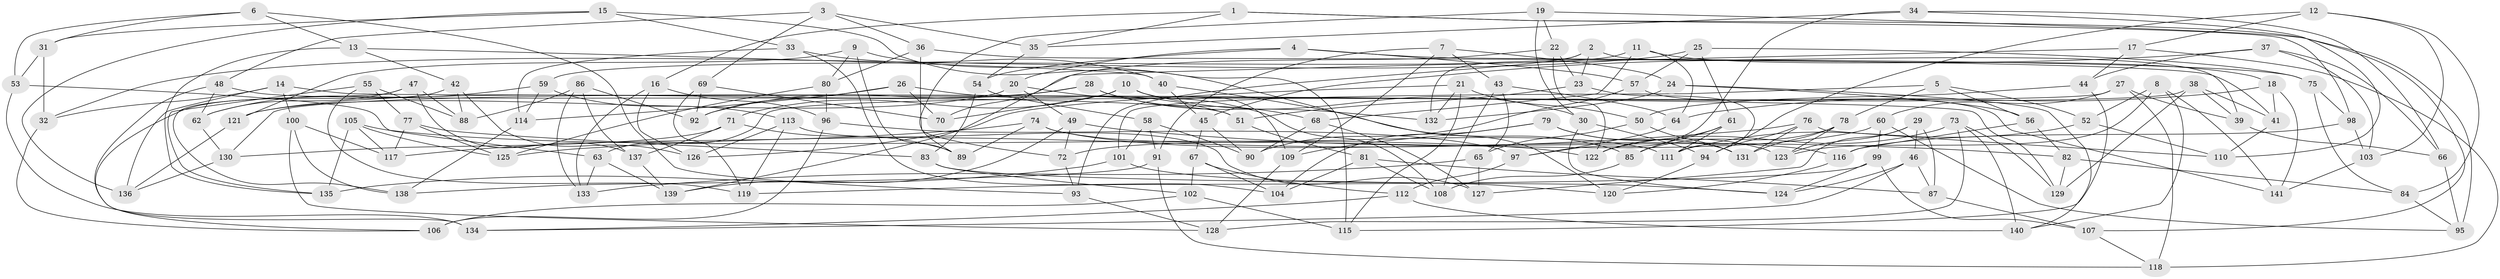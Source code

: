 // Generated by graph-tools (version 1.1) at 2025/57/03/09/25 04:57:55]
// undirected, 141 vertices, 282 edges
graph export_dot {
graph [start="1"]
  node [color=gray90,style=filled];
  1;
  2;
  3;
  4;
  5;
  6;
  7;
  8;
  9;
  10;
  11;
  12;
  13;
  14;
  15;
  16;
  17;
  18;
  19;
  20;
  21;
  22;
  23;
  24;
  25;
  26;
  27;
  28;
  29;
  30;
  31;
  32;
  33;
  34;
  35;
  36;
  37;
  38;
  39;
  40;
  41;
  42;
  43;
  44;
  45;
  46;
  47;
  48;
  49;
  50;
  51;
  52;
  53;
  54;
  55;
  56;
  57;
  58;
  59;
  60;
  61;
  62;
  63;
  64;
  65;
  66;
  67;
  68;
  69;
  70;
  71;
  72;
  73;
  74;
  75;
  76;
  77;
  78;
  79;
  80;
  81;
  82;
  83;
  84;
  85;
  86;
  87;
  88;
  89;
  90;
  91;
  92;
  93;
  94;
  95;
  96;
  97;
  98;
  99;
  100;
  101;
  102;
  103;
  104;
  105;
  106;
  107;
  108;
  109;
  110;
  111;
  112;
  113;
  114;
  115;
  116;
  117;
  118;
  119;
  120;
  121;
  122;
  123;
  124;
  125;
  126;
  127;
  128;
  129;
  130;
  131;
  132;
  133;
  134;
  135;
  136;
  137;
  138;
  139;
  140;
  141;
  1 -- 95;
  1 -- 35;
  1 -- 16;
  1 -- 98;
  2 -- 132;
  2 -- 93;
  2 -- 23;
  2 -- 39;
  3 -- 69;
  3 -- 36;
  3 -- 48;
  3 -- 35;
  4 -- 75;
  4 -- 54;
  4 -- 57;
  4 -- 20;
  5 -- 56;
  5 -- 52;
  5 -- 78;
  5 -- 101;
  6 -- 13;
  6 -- 31;
  6 -- 53;
  6 -- 93;
  7 -- 91;
  7 -- 24;
  7 -- 43;
  7 -- 109;
  8 -- 141;
  8 -- 140;
  8 -- 52;
  8 -- 123;
  9 -- 80;
  9 -- 120;
  9 -- 121;
  9 -- 89;
  10 -- 30;
  10 -- 70;
  10 -- 109;
  10 -- 71;
  11 -- 18;
  11 -- 64;
  11 -- 68;
  11 -- 59;
  12 -- 17;
  12 -- 94;
  12 -- 103;
  12 -- 84;
  13 -- 42;
  13 -- 40;
  13 -- 135;
  14 -- 129;
  14 -- 100;
  14 -- 32;
  14 -- 136;
  15 -- 136;
  15 -- 33;
  15 -- 31;
  15 -- 115;
  16 -- 133;
  16 -- 96;
  16 -- 126;
  17 -- 118;
  17 -- 70;
  17 -- 44;
  18 -- 41;
  18 -- 64;
  18 -- 141;
  19 -- 107;
  19 -- 89;
  19 -- 22;
  19 -- 30;
  20 -- 49;
  20 -- 108;
  20 -- 121;
  21 -- 50;
  21 -- 132;
  21 -- 126;
  21 -- 115;
  22 -- 139;
  22 -- 122;
  22 -- 23;
  23 -- 51;
  23 -- 111;
  24 -- 140;
  24 -- 56;
  24 -- 132;
  25 -- 75;
  25 -- 57;
  25 -- 61;
  25 -- 32;
  26 -- 51;
  26 -- 70;
  26 -- 114;
  26 -- 92;
  27 -- 118;
  27 -- 63;
  27 -- 60;
  27 -- 39;
  28 -- 121;
  28 -- 92;
  28 -- 132;
  28 -- 68;
  29 -- 46;
  29 -- 87;
  29 -- 127;
  29 -- 123;
  30 -- 124;
  30 -- 94;
  31 -- 32;
  31 -- 53;
  32 -- 106;
  33 -- 104;
  33 -- 40;
  33 -- 114;
  34 -- 97;
  34 -- 66;
  34 -- 110;
  34 -- 35;
  35 -- 54;
  36 -- 80;
  36 -- 72;
  36 -- 41;
  37 -- 103;
  37 -- 66;
  37 -- 45;
  37 -- 44;
  38 -- 41;
  38 -- 130;
  38 -- 39;
  38 -- 129;
  39 -- 66;
  40 -- 85;
  40 -- 45;
  41 -- 110;
  42 -- 126;
  42 -- 88;
  42 -- 106;
  43 -- 108;
  43 -- 64;
  43 -- 65;
  44 -- 115;
  44 -- 50;
  45 -- 90;
  45 -- 67;
  46 -- 124;
  46 -- 87;
  46 -- 134;
  47 -- 88;
  47 -- 137;
  47 -- 138;
  47 -- 62;
  48 -- 51;
  48 -- 62;
  48 -- 134;
  49 -- 72;
  49 -- 82;
  49 -- 139;
  50 -- 131;
  50 -- 65;
  51 -- 81;
  52 -- 110;
  52 -- 111;
  53 -- 63;
  53 -- 134;
  54 -- 83;
  54 -- 58;
  55 -- 119;
  55 -- 88;
  55 -- 77;
  55 -- 135;
  56 -- 116;
  56 -- 82;
  57 -- 90;
  57 -- 141;
  58 -- 91;
  58 -- 101;
  58 -- 90;
  59 -- 62;
  59 -- 113;
  59 -- 114;
  60 -- 95;
  60 -- 99;
  60 -- 72;
  61 -- 122;
  61 -- 85;
  61 -- 111;
  62 -- 130;
  63 -- 139;
  63 -- 133;
  64 -- 97;
  65 -- 127;
  65 -- 133;
  66 -- 95;
  67 -- 112;
  67 -- 104;
  67 -- 102;
  68 -- 90;
  68 -- 127;
  69 -- 119;
  69 -- 92;
  69 -- 70;
  71 -- 130;
  71 -- 137;
  71 -- 89;
  72 -- 93;
  73 -- 140;
  73 -- 128;
  73 -- 129;
  73 -- 122;
  74 -- 89;
  74 -- 111;
  74 -- 117;
  74 -- 116;
  75 -- 84;
  75 -- 98;
  76 -- 110;
  76 -- 94;
  76 -- 125;
  76 -- 131;
  77 -- 117;
  77 -- 125;
  77 -- 83;
  78 -- 131;
  78 -- 85;
  78 -- 123;
  79 -- 123;
  79 -- 109;
  79 -- 104;
  79 -- 131;
  80 -- 125;
  80 -- 96;
  81 -- 104;
  81 -- 87;
  81 -- 108;
  82 -- 84;
  82 -- 129;
  83 -- 102;
  83 -- 124;
  84 -- 95;
  85 -- 108;
  86 -- 92;
  86 -- 137;
  86 -- 88;
  86 -- 133;
  87 -- 107;
  91 -- 118;
  91 -- 138;
  93 -- 128;
  94 -- 120;
  96 -- 106;
  96 -- 97;
  97 -- 112;
  98 -- 116;
  98 -- 103;
  99 -- 107;
  99 -- 119;
  99 -- 124;
  100 -- 128;
  100 -- 117;
  100 -- 138;
  101 -- 120;
  101 -- 135;
  102 -- 115;
  102 -- 106;
  103 -- 141;
  105 -- 135;
  105 -- 117;
  105 -- 122;
  105 -- 125;
  107 -- 118;
  109 -- 128;
  112 -- 140;
  112 -- 134;
  113 -- 127;
  113 -- 119;
  113 -- 126;
  114 -- 138;
  116 -- 120;
  121 -- 136;
  130 -- 136;
  137 -- 139;
}
